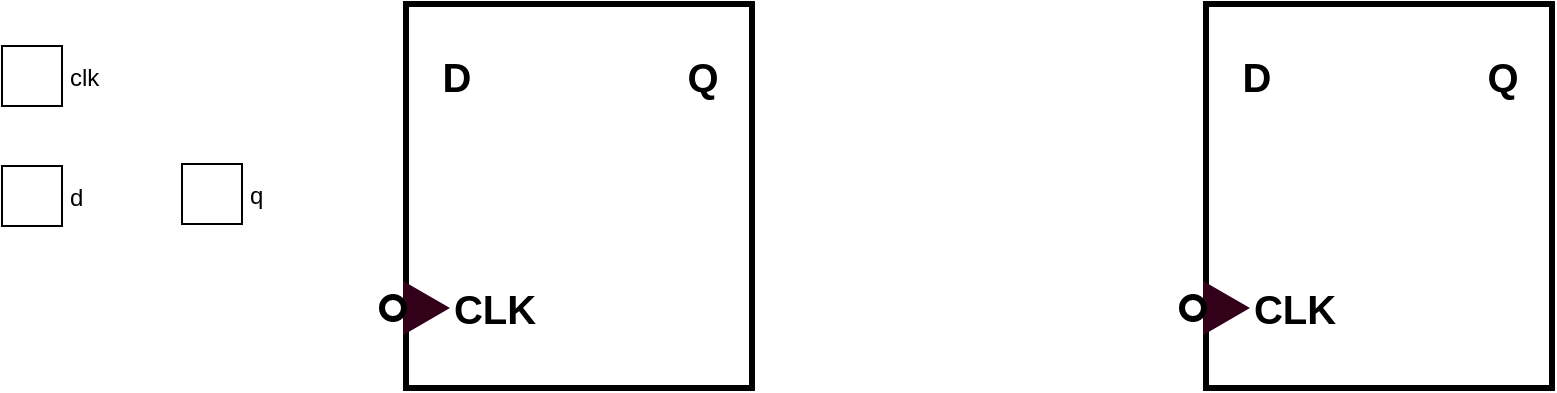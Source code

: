 <mxfile version="28.1.2">
  <diagram name="Page-1" id="n2QJ4CPygrfTML7OndHj">
    <mxGraphModel dx="1200" dy="185" grid="1" gridSize="10" guides="1" tooltips="1" connect="1" arrows="1" fold="1" page="1" pageScale="1" pageWidth="850" pageHeight="1100" math="0" shadow="0">
      <root>
        <mxCell id="0" />
        <mxCell id="1" parent="0" />
        <mxCell id="3JOCjXKQnqE9Oh0YHAnC-1" value="" style="rounded=0;whiteSpace=wrap;html=1;strokeWidth=3;fontSize=20;container=0;fontStyle=1" vertex="1" parent="1">
          <mxGeometry x="82" y="80" width="173" height="192" as="geometry" />
        </mxCell>
        <mxCell id="3JOCjXKQnqE9Oh0YHAnC-2" value="D" style="text;html=1;align=center;verticalAlign=middle;resizable=0;points=[];autosize=1;strokeColor=none;fillColor=none;strokeWidth=3;fontSize=20;container=0;fontStyle=1" vertex="1" parent="1">
          <mxGeometry x="87" y="96" width="40" height="40" as="geometry" />
        </mxCell>
        <mxCell id="3JOCjXKQnqE9Oh0YHAnC-3" value="CLK" style="text;html=1;align=center;verticalAlign=middle;resizable=0;points=[];autosize=1;strokeColor=none;fillColor=none;strokeWidth=3;fontSize=20;container=0;fontStyle=1" vertex="1" parent="1">
          <mxGeometry x="96" y="212" width="60" height="40" as="geometry" />
        </mxCell>
        <mxCell id="3JOCjXKQnqE9Oh0YHAnC-4" value="Q" style="text;html=1;align=center;verticalAlign=middle;resizable=0;points=[];autosize=1;strokeColor=none;fillColor=none;strokeWidth=3;fontSize=20;container=0;fontStyle=1" vertex="1" parent="1">
          <mxGeometry x="210" y="96" width="40" height="40" as="geometry" />
        </mxCell>
        <mxCell id="3JOCjXKQnqE9Oh0YHAnC-5" value="" style="triangle;whiteSpace=wrap;html=1;strokeWidth=3;fillColor=#33001A;strokeColor=#33001A;fontColor=#ffffff;" vertex="1" parent="1">
          <mxGeometry x="82" y="221" width="19" height="22" as="geometry" />
        </mxCell>
        <mxCell id="3JOCjXKQnqE9Oh0YHAnC-6" value="" style="ellipse;whiteSpace=wrap;html=1;aspect=fixed;strokeWidth=3;" vertex="1" parent="1">
          <mxGeometry x="70" y="226.5" width="11" height="11" as="geometry" />
        </mxCell>
        <mxCell id="3JOCjXKQnqE9Oh0YHAnC-7" value="" style="rounded=0;whiteSpace=wrap;html=1;strokeWidth=3;fontSize=20;container=0;fontStyle=1" vertex="1" parent="1">
          <mxGeometry x="482" y="80" width="173" height="192" as="geometry" />
        </mxCell>
        <mxCell id="3JOCjXKQnqE9Oh0YHAnC-8" value="D" style="text;html=1;align=center;verticalAlign=middle;resizable=0;points=[];autosize=1;strokeColor=none;fillColor=none;strokeWidth=3;fontSize=20;container=0;fontStyle=1" vertex="1" parent="1">
          <mxGeometry x="487" y="96" width="40" height="40" as="geometry" />
        </mxCell>
        <mxCell id="3JOCjXKQnqE9Oh0YHAnC-9" value="CLK" style="text;html=1;align=center;verticalAlign=middle;resizable=0;points=[];autosize=1;strokeColor=none;fillColor=none;strokeWidth=3;fontSize=20;container=0;fontStyle=1" vertex="1" parent="1">
          <mxGeometry x="496" y="212" width="60" height="40" as="geometry" />
        </mxCell>
        <mxCell id="3JOCjXKQnqE9Oh0YHAnC-10" value="Q" style="text;html=1;align=center;verticalAlign=middle;resizable=0;points=[];autosize=1;strokeColor=none;fillColor=none;strokeWidth=3;fontSize=20;container=0;fontStyle=1" vertex="1" parent="1">
          <mxGeometry x="610" y="96" width="40" height="40" as="geometry" />
        </mxCell>
        <mxCell id="3JOCjXKQnqE9Oh0YHAnC-11" value="" style="triangle;whiteSpace=wrap;html=1;strokeWidth=3;fillColor=#33001A;strokeColor=#33001A;fontColor=#ffffff;" vertex="1" parent="1">
          <mxGeometry x="482" y="221" width="19" height="22" as="geometry" />
        </mxCell>
        <mxCell id="3JOCjXKQnqE9Oh0YHAnC-12" value="" style="ellipse;whiteSpace=wrap;html=1;aspect=fixed;strokeWidth=3;" vertex="1" parent="1">
          <mxGeometry x="470" y="226.5" width="11" height="11" as="geometry" />
        </mxCell>
        <mxCell id="3JOCjXKQnqE9Oh0YHAnC-16" value="clk" style="fontStyle=0;labelPosition=right;verticalLabelPosition=middle;align=left;verticalAlign=middle;spacingLeft=2;" vertex="1" parent="1">
          <mxGeometry x="-120" y="101" width="30" height="30" as="geometry" />
        </mxCell>
        <mxCell id="3JOCjXKQnqE9Oh0YHAnC-20" value="d" style="fontStyle=0;labelPosition=right;verticalLabelPosition=middle;align=left;verticalAlign=middle;spacingLeft=2;" vertex="1" parent="1">
          <mxGeometry x="-120" y="161" width="30" height="30" as="geometry" />
        </mxCell>
        <mxCell id="3JOCjXKQnqE9Oh0YHAnC-21" value="q" style="fontStyle=0;labelPosition=right;verticalLabelPosition=middle;align=left;verticalAlign=middle;spacingLeft=2;" vertex="1" parent="1">
          <mxGeometry x="-30" y="160" width="30" height="30" as="geometry" />
        </mxCell>
      </root>
    </mxGraphModel>
  </diagram>
</mxfile>
